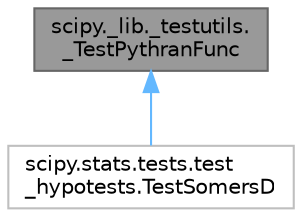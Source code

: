 digraph "scipy._lib._testutils._TestPythranFunc"
{
 // LATEX_PDF_SIZE
  bgcolor="transparent";
  edge [fontname=Helvetica,fontsize=10,labelfontname=Helvetica,labelfontsize=10];
  node [fontname=Helvetica,fontsize=10,shape=box,height=0.2,width=0.4];
  Node1 [id="Node000001",label="scipy._lib._testutils.\l_TestPythranFunc",height=0.2,width=0.4,color="gray40", fillcolor="grey60", style="filled", fontcolor="black",tooltip=" "];
  Node1 -> Node2 [id="edge1_Node000001_Node000002",dir="back",color="steelblue1",style="solid",tooltip=" "];
  Node2 [id="Node000002",label="scipy.stats.tests.test\l_hypotests.TestSomersD",height=0.2,width=0.4,color="grey75", fillcolor="white", style="filled",URL="$d8/d3c/classscipy_1_1stats_1_1tests_1_1test__hypotests_1_1TestSomersD.html",tooltip=" "];
}
